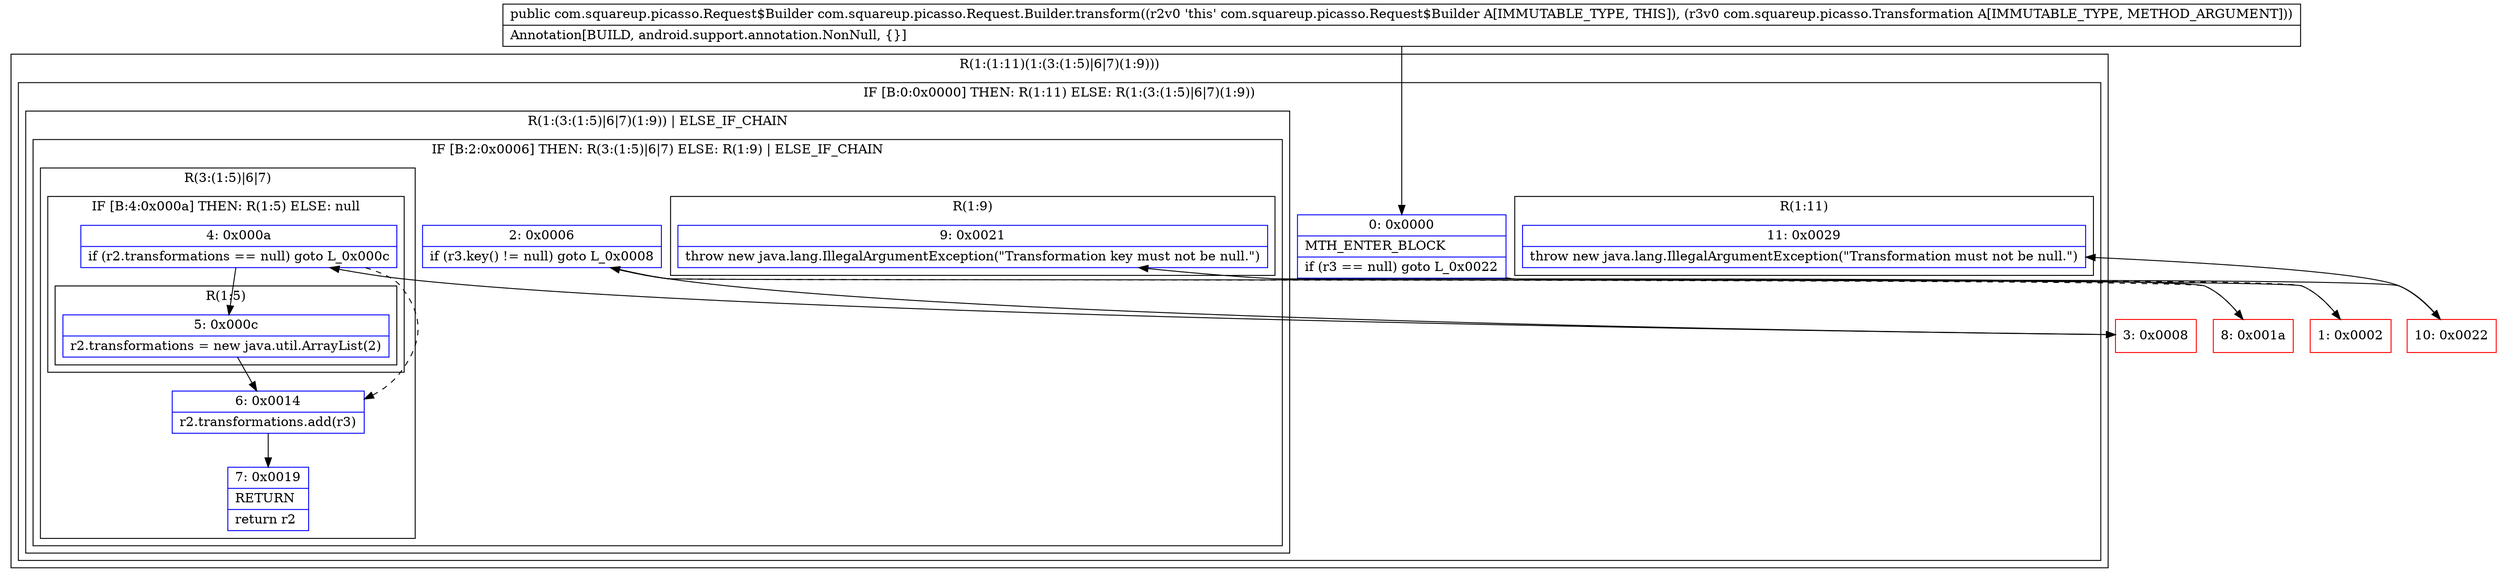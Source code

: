 digraph "CFG forcom.squareup.picasso.Request.Builder.transform(Lcom\/squareup\/picasso\/Transformation;)Lcom\/squareup\/picasso\/Request$Builder;" {
subgraph cluster_Region_1325330328 {
label = "R(1:(1:11)(1:(3:(1:5)|6|7)(1:9)))";
node [shape=record,color=blue];
subgraph cluster_IfRegion_2016824328 {
label = "IF [B:0:0x0000] THEN: R(1:11) ELSE: R(1:(3:(1:5)|6|7)(1:9))";
node [shape=record,color=blue];
Node_0 [shape=record,label="{0\:\ 0x0000|MTH_ENTER_BLOCK\l|if (r3 == null) goto L_0x0022\l}"];
subgraph cluster_Region_1560675294 {
label = "R(1:11)";
node [shape=record,color=blue];
Node_11 [shape=record,label="{11\:\ 0x0029|throw new java.lang.IllegalArgumentException(\"Transformation must not be null.\")\l}"];
}
subgraph cluster_Region_1510406735 {
label = "R(1:(3:(1:5)|6|7)(1:9)) | ELSE_IF_CHAIN\l";
node [shape=record,color=blue];
subgraph cluster_IfRegion_1673354424 {
label = "IF [B:2:0x0006] THEN: R(3:(1:5)|6|7) ELSE: R(1:9) | ELSE_IF_CHAIN\l";
node [shape=record,color=blue];
Node_2 [shape=record,label="{2\:\ 0x0006|if (r3.key() != null) goto L_0x0008\l}"];
subgraph cluster_Region_698419915 {
label = "R(3:(1:5)|6|7)";
node [shape=record,color=blue];
subgraph cluster_IfRegion_1146414290 {
label = "IF [B:4:0x000a] THEN: R(1:5) ELSE: null";
node [shape=record,color=blue];
Node_4 [shape=record,label="{4\:\ 0x000a|if (r2.transformations == null) goto L_0x000c\l}"];
subgraph cluster_Region_703441557 {
label = "R(1:5)";
node [shape=record,color=blue];
Node_5 [shape=record,label="{5\:\ 0x000c|r2.transformations = new java.util.ArrayList(2)\l}"];
}
}
Node_6 [shape=record,label="{6\:\ 0x0014|r2.transformations.add(r3)\l}"];
Node_7 [shape=record,label="{7\:\ 0x0019|RETURN\l|return r2\l}"];
}
subgraph cluster_Region_540834700 {
label = "R(1:9)";
node [shape=record,color=blue];
Node_9 [shape=record,label="{9\:\ 0x0021|throw new java.lang.IllegalArgumentException(\"Transformation key must not be null.\")\l}"];
}
}
}
}
}
Node_1 [shape=record,color=red,label="{1\:\ 0x0002}"];
Node_3 [shape=record,color=red,label="{3\:\ 0x0008}"];
Node_8 [shape=record,color=red,label="{8\:\ 0x001a}"];
Node_10 [shape=record,color=red,label="{10\:\ 0x0022}"];
MethodNode[shape=record,label="{public com.squareup.picasso.Request$Builder com.squareup.picasso.Request.Builder.transform((r2v0 'this' com.squareup.picasso.Request$Builder A[IMMUTABLE_TYPE, THIS]), (r3v0 com.squareup.picasso.Transformation A[IMMUTABLE_TYPE, METHOD_ARGUMENT]))  | Annotation[BUILD, android.support.annotation.NonNull, \{\}]\l}"];
MethodNode -> Node_0;
Node_0 -> Node_1[style=dashed];
Node_0 -> Node_10;
Node_2 -> Node_3;
Node_2 -> Node_8[style=dashed];
Node_4 -> Node_5;
Node_4 -> Node_6[style=dashed];
Node_5 -> Node_6;
Node_6 -> Node_7;
Node_1 -> Node_2;
Node_3 -> Node_4;
Node_8 -> Node_9;
Node_10 -> Node_11;
}

